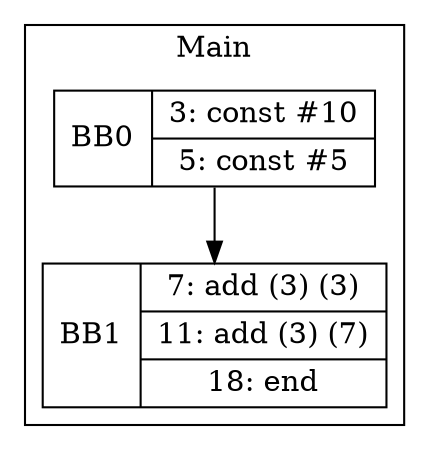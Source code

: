 digraph G {
node [shape=record];
subgraph cluster_main{
label = "Main";
BB0 [shape=record, label="<b>BB0|{3: const #10|5: const #5}"];
BB1 [shape=record, label="<b>BB1|{7: add (3) (3)|11: add (3) (7)|18: end}"];
}
BB0:s -> BB1:n ;
}
